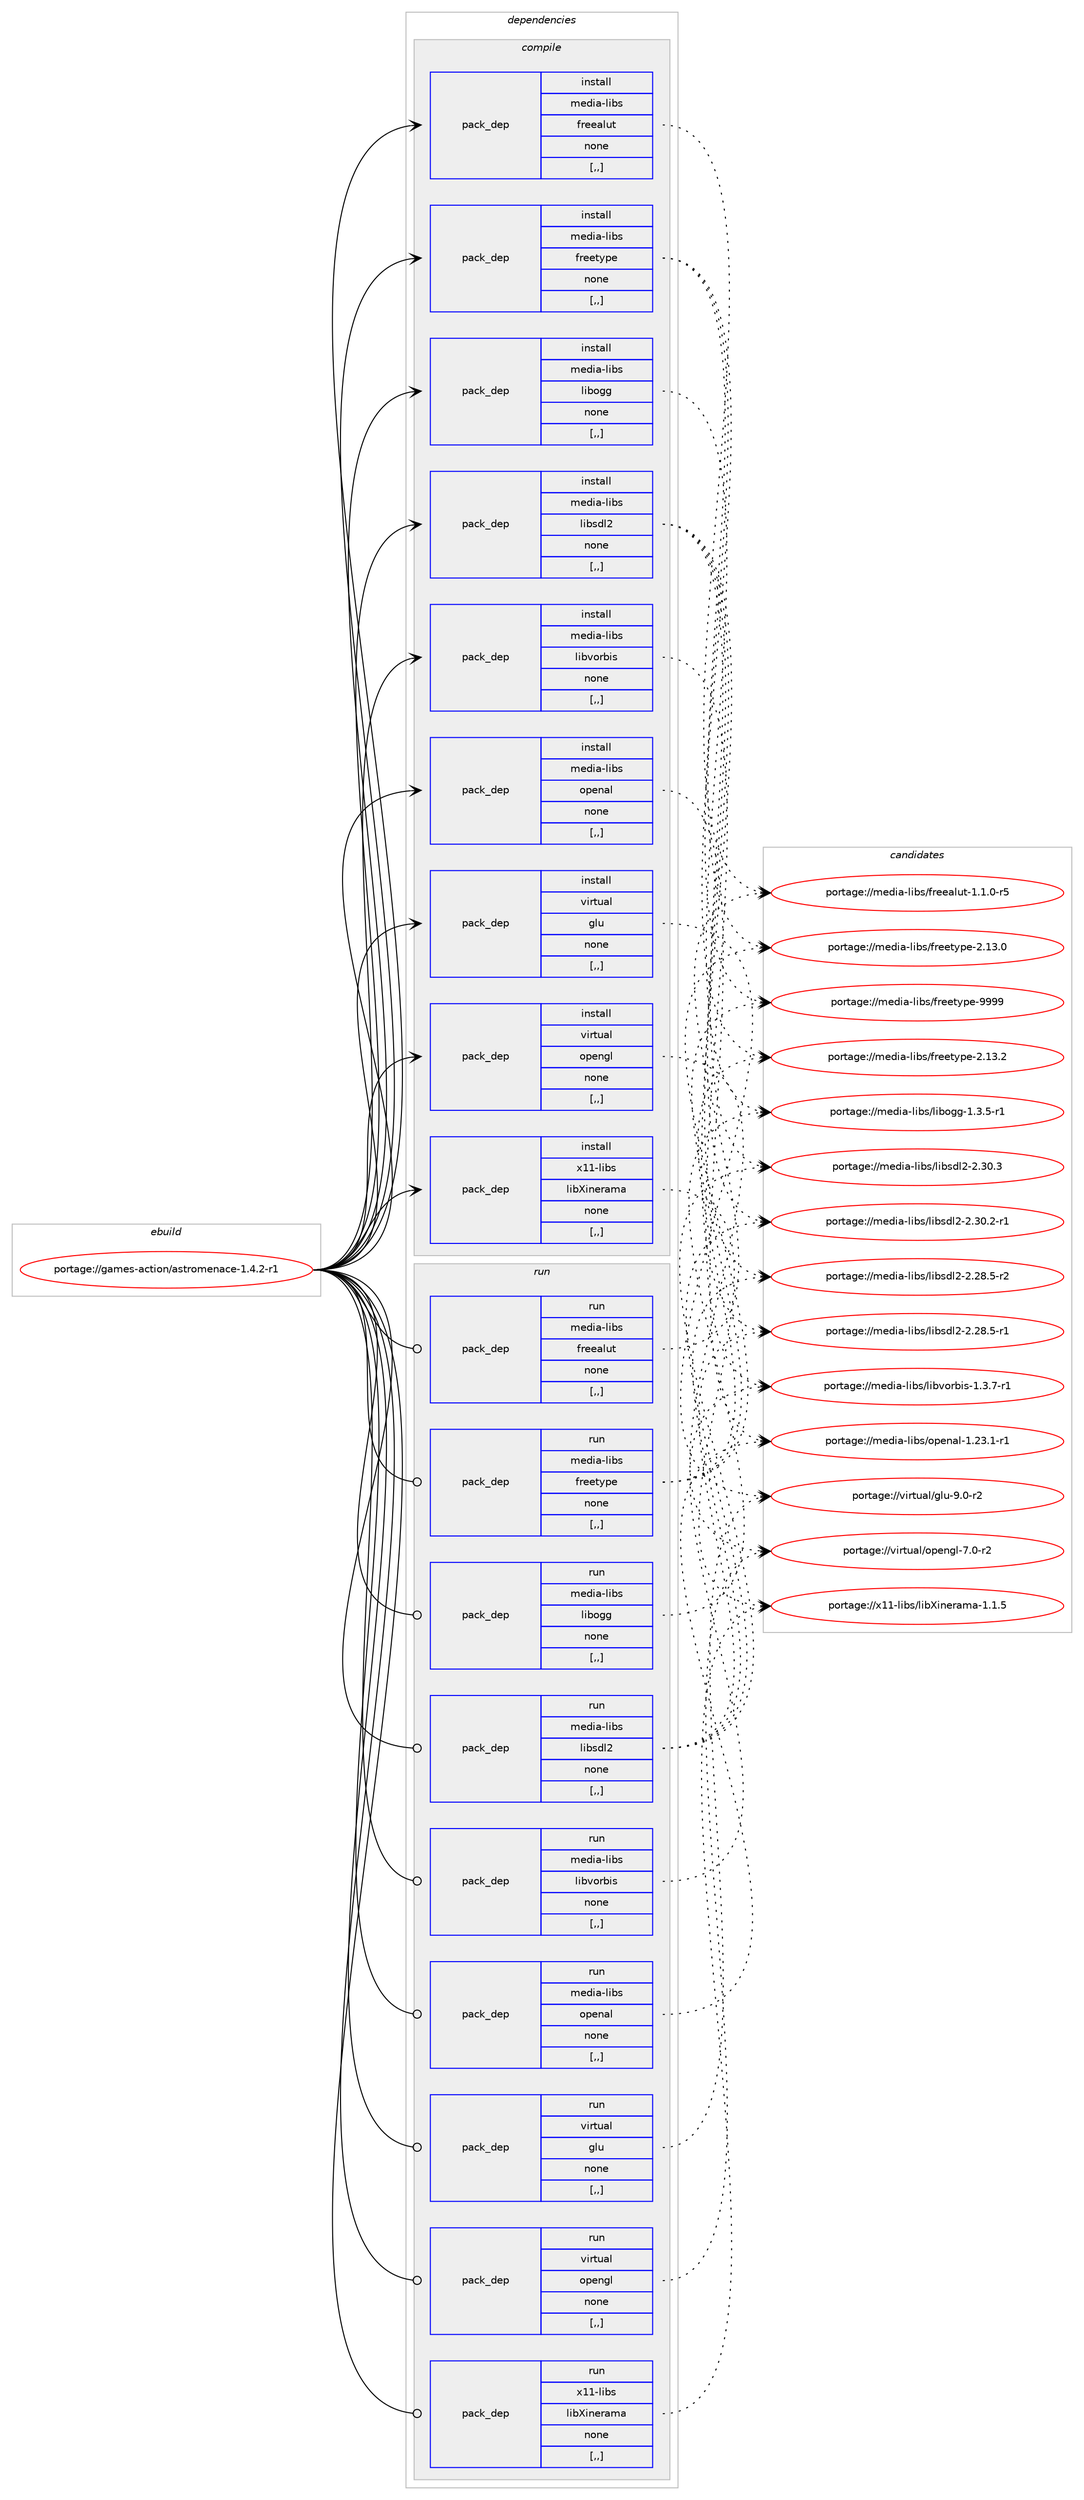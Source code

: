 digraph prolog {

# *************
# Graph options
# *************

newrank=true;
concentrate=true;
compound=true;
graph [rankdir=LR,fontname=Helvetica,fontsize=10,ranksep=1.5];#, ranksep=2.5, nodesep=0.2];
edge  [arrowhead=vee];
node  [fontname=Helvetica,fontsize=10];

# **********
# The ebuild
# **********

subgraph cluster_leftcol {
color=gray;
label=<<i>ebuild</i>>;
id [label="portage://games-action/astromenace-1.4.2-r1", color=red, width=4, href="../games-action/astromenace-1.4.2-r1.svg"];
}

# ****************
# The dependencies
# ****************

subgraph cluster_midcol {
color=gray;
label=<<i>dependencies</i>>;
subgraph cluster_compile {
fillcolor="#eeeeee";
style=filled;
label=<<i>compile</i>>;
subgraph pack159040 {
dependency223233 [label=<<TABLE BORDER="0" CELLBORDER="1" CELLSPACING="0" CELLPADDING="4" WIDTH="220"><TR><TD ROWSPAN="6" CELLPADDING="30">pack_dep</TD></TR><TR><TD WIDTH="110">install</TD></TR><TR><TD>media-libs</TD></TR><TR><TD>freealut</TD></TR><TR><TD>none</TD></TR><TR><TD>[,,]</TD></TR></TABLE>>, shape=none, color=blue];
}
id:e -> dependency223233:w [weight=20,style="solid",arrowhead="vee"];
subgraph pack159041 {
dependency223234 [label=<<TABLE BORDER="0" CELLBORDER="1" CELLSPACING="0" CELLPADDING="4" WIDTH="220"><TR><TD ROWSPAN="6" CELLPADDING="30">pack_dep</TD></TR><TR><TD WIDTH="110">install</TD></TR><TR><TD>media-libs</TD></TR><TR><TD>freetype</TD></TR><TR><TD>none</TD></TR><TR><TD>[,,]</TD></TR></TABLE>>, shape=none, color=blue];
}
id:e -> dependency223234:w [weight=20,style="solid",arrowhead="vee"];
subgraph pack159042 {
dependency223235 [label=<<TABLE BORDER="0" CELLBORDER="1" CELLSPACING="0" CELLPADDING="4" WIDTH="220"><TR><TD ROWSPAN="6" CELLPADDING="30">pack_dep</TD></TR><TR><TD WIDTH="110">install</TD></TR><TR><TD>media-libs</TD></TR><TR><TD>libogg</TD></TR><TR><TD>none</TD></TR><TR><TD>[,,]</TD></TR></TABLE>>, shape=none, color=blue];
}
id:e -> dependency223235:w [weight=20,style="solid",arrowhead="vee"];
subgraph pack159043 {
dependency223236 [label=<<TABLE BORDER="0" CELLBORDER="1" CELLSPACING="0" CELLPADDING="4" WIDTH="220"><TR><TD ROWSPAN="6" CELLPADDING="30">pack_dep</TD></TR><TR><TD WIDTH="110">install</TD></TR><TR><TD>media-libs</TD></TR><TR><TD>libsdl2</TD></TR><TR><TD>none</TD></TR><TR><TD>[,,]</TD></TR></TABLE>>, shape=none, color=blue];
}
id:e -> dependency223236:w [weight=20,style="solid",arrowhead="vee"];
subgraph pack159044 {
dependency223237 [label=<<TABLE BORDER="0" CELLBORDER="1" CELLSPACING="0" CELLPADDING="4" WIDTH="220"><TR><TD ROWSPAN="6" CELLPADDING="30">pack_dep</TD></TR><TR><TD WIDTH="110">install</TD></TR><TR><TD>media-libs</TD></TR><TR><TD>libvorbis</TD></TR><TR><TD>none</TD></TR><TR><TD>[,,]</TD></TR></TABLE>>, shape=none, color=blue];
}
id:e -> dependency223237:w [weight=20,style="solid",arrowhead="vee"];
subgraph pack159045 {
dependency223238 [label=<<TABLE BORDER="0" CELLBORDER="1" CELLSPACING="0" CELLPADDING="4" WIDTH="220"><TR><TD ROWSPAN="6" CELLPADDING="30">pack_dep</TD></TR><TR><TD WIDTH="110">install</TD></TR><TR><TD>media-libs</TD></TR><TR><TD>openal</TD></TR><TR><TD>none</TD></TR><TR><TD>[,,]</TD></TR></TABLE>>, shape=none, color=blue];
}
id:e -> dependency223238:w [weight=20,style="solid",arrowhead="vee"];
subgraph pack159046 {
dependency223239 [label=<<TABLE BORDER="0" CELLBORDER="1" CELLSPACING="0" CELLPADDING="4" WIDTH="220"><TR><TD ROWSPAN="6" CELLPADDING="30">pack_dep</TD></TR><TR><TD WIDTH="110">install</TD></TR><TR><TD>virtual</TD></TR><TR><TD>glu</TD></TR><TR><TD>none</TD></TR><TR><TD>[,,]</TD></TR></TABLE>>, shape=none, color=blue];
}
id:e -> dependency223239:w [weight=20,style="solid",arrowhead="vee"];
subgraph pack159047 {
dependency223240 [label=<<TABLE BORDER="0" CELLBORDER="1" CELLSPACING="0" CELLPADDING="4" WIDTH="220"><TR><TD ROWSPAN="6" CELLPADDING="30">pack_dep</TD></TR><TR><TD WIDTH="110">install</TD></TR><TR><TD>virtual</TD></TR><TR><TD>opengl</TD></TR><TR><TD>none</TD></TR><TR><TD>[,,]</TD></TR></TABLE>>, shape=none, color=blue];
}
id:e -> dependency223240:w [weight=20,style="solid",arrowhead="vee"];
subgraph pack159048 {
dependency223241 [label=<<TABLE BORDER="0" CELLBORDER="1" CELLSPACING="0" CELLPADDING="4" WIDTH="220"><TR><TD ROWSPAN="6" CELLPADDING="30">pack_dep</TD></TR><TR><TD WIDTH="110">install</TD></TR><TR><TD>x11-libs</TD></TR><TR><TD>libXinerama</TD></TR><TR><TD>none</TD></TR><TR><TD>[,,]</TD></TR></TABLE>>, shape=none, color=blue];
}
id:e -> dependency223241:w [weight=20,style="solid",arrowhead="vee"];
}
subgraph cluster_compileandrun {
fillcolor="#eeeeee";
style=filled;
label=<<i>compile and run</i>>;
}
subgraph cluster_run {
fillcolor="#eeeeee";
style=filled;
label=<<i>run</i>>;
subgraph pack159049 {
dependency223242 [label=<<TABLE BORDER="0" CELLBORDER="1" CELLSPACING="0" CELLPADDING="4" WIDTH="220"><TR><TD ROWSPAN="6" CELLPADDING="30">pack_dep</TD></TR><TR><TD WIDTH="110">run</TD></TR><TR><TD>media-libs</TD></TR><TR><TD>freealut</TD></TR><TR><TD>none</TD></TR><TR><TD>[,,]</TD></TR></TABLE>>, shape=none, color=blue];
}
id:e -> dependency223242:w [weight=20,style="solid",arrowhead="odot"];
subgraph pack159050 {
dependency223243 [label=<<TABLE BORDER="0" CELLBORDER="1" CELLSPACING="0" CELLPADDING="4" WIDTH="220"><TR><TD ROWSPAN="6" CELLPADDING="30">pack_dep</TD></TR><TR><TD WIDTH="110">run</TD></TR><TR><TD>media-libs</TD></TR><TR><TD>freetype</TD></TR><TR><TD>none</TD></TR><TR><TD>[,,]</TD></TR></TABLE>>, shape=none, color=blue];
}
id:e -> dependency223243:w [weight=20,style="solid",arrowhead="odot"];
subgraph pack159051 {
dependency223244 [label=<<TABLE BORDER="0" CELLBORDER="1" CELLSPACING="0" CELLPADDING="4" WIDTH="220"><TR><TD ROWSPAN="6" CELLPADDING="30">pack_dep</TD></TR><TR><TD WIDTH="110">run</TD></TR><TR><TD>media-libs</TD></TR><TR><TD>libogg</TD></TR><TR><TD>none</TD></TR><TR><TD>[,,]</TD></TR></TABLE>>, shape=none, color=blue];
}
id:e -> dependency223244:w [weight=20,style="solid",arrowhead="odot"];
subgraph pack159052 {
dependency223245 [label=<<TABLE BORDER="0" CELLBORDER="1" CELLSPACING="0" CELLPADDING="4" WIDTH="220"><TR><TD ROWSPAN="6" CELLPADDING="30">pack_dep</TD></TR><TR><TD WIDTH="110">run</TD></TR><TR><TD>media-libs</TD></TR><TR><TD>libsdl2</TD></TR><TR><TD>none</TD></TR><TR><TD>[,,]</TD></TR></TABLE>>, shape=none, color=blue];
}
id:e -> dependency223245:w [weight=20,style="solid",arrowhead="odot"];
subgraph pack159053 {
dependency223246 [label=<<TABLE BORDER="0" CELLBORDER="1" CELLSPACING="0" CELLPADDING="4" WIDTH="220"><TR><TD ROWSPAN="6" CELLPADDING="30">pack_dep</TD></TR><TR><TD WIDTH="110">run</TD></TR><TR><TD>media-libs</TD></TR><TR><TD>libvorbis</TD></TR><TR><TD>none</TD></TR><TR><TD>[,,]</TD></TR></TABLE>>, shape=none, color=blue];
}
id:e -> dependency223246:w [weight=20,style="solid",arrowhead="odot"];
subgraph pack159054 {
dependency223247 [label=<<TABLE BORDER="0" CELLBORDER="1" CELLSPACING="0" CELLPADDING="4" WIDTH="220"><TR><TD ROWSPAN="6" CELLPADDING="30">pack_dep</TD></TR><TR><TD WIDTH="110">run</TD></TR><TR><TD>media-libs</TD></TR><TR><TD>openal</TD></TR><TR><TD>none</TD></TR><TR><TD>[,,]</TD></TR></TABLE>>, shape=none, color=blue];
}
id:e -> dependency223247:w [weight=20,style="solid",arrowhead="odot"];
subgraph pack159055 {
dependency223248 [label=<<TABLE BORDER="0" CELLBORDER="1" CELLSPACING="0" CELLPADDING="4" WIDTH="220"><TR><TD ROWSPAN="6" CELLPADDING="30">pack_dep</TD></TR><TR><TD WIDTH="110">run</TD></TR><TR><TD>virtual</TD></TR><TR><TD>glu</TD></TR><TR><TD>none</TD></TR><TR><TD>[,,]</TD></TR></TABLE>>, shape=none, color=blue];
}
id:e -> dependency223248:w [weight=20,style="solid",arrowhead="odot"];
subgraph pack159056 {
dependency223249 [label=<<TABLE BORDER="0" CELLBORDER="1" CELLSPACING="0" CELLPADDING="4" WIDTH="220"><TR><TD ROWSPAN="6" CELLPADDING="30">pack_dep</TD></TR><TR><TD WIDTH="110">run</TD></TR><TR><TD>virtual</TD></TR><TR><TD>opengl</TD></TR><TR><TD>none</TD></TR><TR><TD>[,,]</TD></TR></TABLE>>, shape=none, color=blue];
}
id:e -> dependency223249:w [weight=20,style="solid",arrowhead="odot"];
subgraph pack159057 {
dependency223250 [label=<<TABLE BORDER="0" CELLBORDER="1" CELLSPACING="0" CELLPADDING="4" WIDTH="220"><TR><TD ROWSPAN="6" CELLPADDING="30">pack_dep</TD></TR><TR><TD WIDTH="110">run</TD></TR><TR><TD>x11-libs</TD></TR><TR><TD>libXinerama</TD></TR><TR><TD>none</TD></TR><TR><TD>[,,]</TD></TR></TABLE>>, shape=none, color=blue];
}
id:e -> dependency223250:w [weight=20,style="solid",arrowhead="odot"];
}
}

# **************
# The candidates
# **************

subgraph cluster_choices {
rank=same;
color=gray;
label=<<i>candidates</i>>;

subgraph choice159040 {
color=black;
nodesep=1;
choice10910110010597451081059811547102114101101971081171164549464946484511453 [label="portage://media-libs/freealut-1.1.0-r5", color=red, width=4,href="../media-libs/freealut-1.1.0-r5.svg"];
dependency223233:e -> choice10910110010597451081059811547102114101101971081171164549464946484511453:w [style=dotted,weight="100"];
}
subgraph choice159041 {
color=black;
nodesep=1;
choice109101100105974510810598115471021141011011161211121014557575757 [label="portage://media-libs/freetype-9999", color=red, width=4,href="../media-libs/freetype-9999.svg"];
choice1091011001059745108105981154710211410110111612111210145504649514650 [label="portage://media-libs/freetype-2.13.2", color=red, width=4,href="../media-libs/freetype-2.13.2.svg"];
choice1091011001059745108105981154710211410110111612111210145504649514648 [label="portage://media-libs/freetype-2.13.0", color=red, width=4,href="../media-libs/freetype-2.13.0.svg"];
dependency223234:e -> choice109101100105974510810598115471021141011011161211121014557575757:w [style=dotted,weight="100"];
dependency223234:e -> choice1091011001059745108105981154710211410110111612111210145504649514650:w [style=dotted,weight="100"];
dependency223234:e -> choice1091011001059745108105981154710211410110111612111210145504649514648:w [style=dotted,weight="100"];
}
subgraph choice159042 {
color=black;
nodesep=1;
choice10910110010597451081059811547108105981111031034549465146534511449 [label="portage://media-libs/libogg-1.3.5-r1", color=red, width=4,href="../media-libs/libogg-1.3.5-r1.svg"];
dependency223235:e -> choice10910110010597451081059811547108105981111031034549465146534511449:w [style=dotted,weight="100"];
}
subgraph choice159043 {
color=black;
nodesep=1;
choice10910110010597451081059811547108105981151001085045504651484651 [label="portage://media-libs/libsdl2-2.30.3", color=red, width=4,href="../media-libs/libsdl2-2.30.3.svg"];
choice109101100105974510810598115471081059811510010850455046514846504511449 [label="portage://media-libs/libsdl2-2.30.2-r1", color=red, width=4,href="../media-libs/libsdl2-2.30.2-r1.svg"];
choice109101100105974510810598115471081059811510010850455046505646534511450 [label="portage://media-libs/libsdl2-2.28.5-r2", color=red, width=4,href="../media-libs/libsdl2-2.28.5-r2.svg"];
choice109101100105974510810598115471081059811510010850455046505646534511449 [label="portage://media-libs/libsdl2-2.28.5-r1", color=red, width=4,href="../media-libs/libsdl2-2.28.5-r1.svg"];
dependency223236:e -> choice10910110010597451081059811547108105981151001085045504651484651:w [style=dotted,weight="100"];
dependency223236:e -> choice109101100105974510810598115471081059811510010850455046514846504511449:w [style=dotted,weight="100"];
dependency223236:e -> choice109101100105974510810598115471081059811510010850455046505646534511450:w [style=dotted,weight="100"];
dependency223236:e -> choice109101100105974510810598115471081059811510010850455046505646534511449:w [style=dotted,weight="100"];
}
subgraph choice159044 {
color=black;
nodesep=1;
choice1091011001059745108105981154710810598118111114981051154549465146554511449 [label="portage://media-libs/libvorbis-1.3.7-r1", color=red, width=4,href="../media-libs/libvorbis-1.3.7-r1.svg"];
dependency223237:e -> choice1091011001059745108105981154710810598118111114981051154549465146554511449:w [style=dotted,weight="100"];
}
subgraph choice159045 {
color=black;
nodesep=1;
choice1091011001059745108105981154711111210111097108454946505146494511449 [label="portage://media-libs/openal-1.23.1-r1", color=red, width=4,href="../media-libs/openal-1.23.1-r1.svg"];
dependency223238:e -> choice1091011001059745108105981154711111210111097108454946505146494511449:w [style=dotted,weight="100"];
}
subgraph choice159046 {
color=black;
nodesep=1;
choice1181051141161179710847103108117455746484511450 [label="portage://virtual/glu-9.0-r2", color=red, width=4,href="../virtual/glu-9.0-r2.svg"];
dependency223239:e -> choice1181051141161179710847103108117455746484511450:w [style=dotted,weight="100"];
}
subgraph choice159047 {
color=black;
nodesep=1;
choice1181051141161179710847111112101110103108455546484511450 [label="portage://virtual/opengl-7.0-r2", color=red, width=4,href="../virtual/opengl-7.0-r2.svg"];
dependency223240:e -> choice1181051141161179710847111112101110103108455546484511450:w [style=dotted,weight="100"];
}
subgraph choice159048 {
color=black;
nodesep=1;
choice120494945108105981154710810598881051101011149710997454946494653 [label="portage://x11-libs/libXinerama-1.1.5", color=red, width=4,href="../x11-libs/libXinerama-1.1.5.svg"];
dependency223241:e -> choice120494945108105981154710810598881051101011149710997454946494653:w [style=dotted,weight="100"];
}
subgraph choice159049 {
color=black;
nodesep=1;
choice10910110010597451081059811547102114101101971081171164549464946484511453 [label="portage://media-libs/freealut-1.1.0-r5", color=red, width=4,href="../media-libs/freealut-1.1.0-r5.svg"];
dependency223242:e -> choice10910110010597451081059811547102114101101971081171164549464946484511453:w [style=dotted,weight="100"];
}
subgraph choice159050 {
color=black;
nodesep=1;
choice109101100105974510810598115471021141011011161211121014557575757 [label="portage://media-libs/freetype-9999", color=red, width=4,href="../media-libs/freetype-9999.svg"];
choice1091011001059745108105981154710211410110111612111210145504649514650 [label="portage://media-libs/freetype-2.13.2", color=red, width=4,href="../media-libs/freetype-2.13.2.svg"];
choice1091011001059745108105981154710211410110111612111210145504649514648 [label="portage://media-libs/freetype-2.13.0", color=red, width=4,href="../media-libs/freetype-2.13.0.svg"];
dependency223243:e -> choice109101100105974510810598115471021141011011161211121014557575757:w [style=dotted,weight="100"];
dependency223243:e -> choice1091011001059745108105981154710211410110111612111210145504649514650:w [style=dotted,weight="100"];
dependency223243:e -> choice1091011001059745108105981154710211410110111612111210145504649514648:w [style=dotted,weight="100"];
}
subgraph choice159051 {
color=black;
nodesep=1;
choice10910110010597451081059811547108105981111031034549465146534511449 [label="portage://media-libs/libogg-1.3.5-r1", color=red, width=4,href="../media-libs/libogg-1.3.5-r1.svg"];
dependency223244:e -> choice10910110010597451081059811547108105981111031034549465146534511449:w [style=dotted,weight="100"];
}
subgraph choice159052 {
color=black;
nodesep=1;
choice10910110010597451081059811547108105981151001085045504651484651 [label="portage://media-libs/libsdl2-2.30.3", color=red, width=4,href="../media-libs/libsdl2-2.30.3.svg"];
choice109101100105974510810598115471081059811510010850455046514846504511449 [label="portage://media-libs/libsdl2-2.30.2-r1", color=red, width=4,href="../media-libs/libsdl2-2.30.2-r1.svg"];
choice109101100105974510810598115471081059811510010850455046505646534511450 [label="portage://media-libs/libsdl2-2.28.5-r2", color=red, width=4,href="../media-libs/libsdl2-2.28.5-r2.svg"];
choice109101100105974510810598115471081059811510010850455046505646534511449 [label="portage://media-libs/libsdl2-2.28.5-r1", color=red, width=4,href="../media-libs/libsdl2-2.28.5-r1.svg"];
dependency223245:e -> choice10910110010597451081059811547108105981151001085045504651484651:w [style=dotted,weight="100"];
dependency223245:e -> choice109101100105974510810598115471081059811510010850455046514846504511449:w [style=dotted,weight="100"];
dependency223245:e -> choice109101100105974510810598115471081059811510010850455046505646534511450:w [style=dotted,weight="100"];
dependency223245:e -> choice109101100105974510810598115471081059811510010850455046505646534511449:w [style=dotted,weight="100"];
}
subgraph choice159053 {
color=black;
nodesep=1;
choice1091011001059745108105981154710810598118111114981051154549465146554511449 [label="portage://media-libs/libvorbis-1.3.7-r1", color=red, width=4,href="../media-libs/libvorbis-1.3.7-r1.svg"];
dependency223246:e -> choice1091011001059745108105981154710810598118111114981051154549465146554511449:w [style=dotted,weight="100"];
}
subgraph choice159054 {
color=black;
nodesep=1;
choice1091011001059745108105981154711111210111097108454946505146494511449 [label="portage://media-libs/openal-1.23.1-r1", color=red, width=4,href="../media-libs/openal-1.23.1-r1.svg"];
dependency223247:e -> choice1091011001059745108105981154711111210111097108454946505146494511449:w [style=dotted,weight="100"];
}
subgraph choice159055 {
color=black;
nodesep=1;
choice1181051141161179710847103108117455746484511450 [label="portage://virtual/glu-9.0-r2", color=red, width=4,href="../virtual/glu-9.0-r2.svg"];
dependency223248:e -> choice1181051141161179710847103108117455746484511450:w [style=dotted,weight="100"];
}
subgraph choice159056 {
color=black;
nodesep=1;
choice1181051141161179710847111112101110103108455546484511450 [label="portage://virtual/opengl-7.0-r2", color=red, width=4,href="../virtual/opengl-7.0-r2.svg"];
dependency223249:e -> choice1181051141161179710847111112101110103108455546484511450:w [style=dotted,weight="100"];
}
subgraph choice159057 {
color=black;
nodesep=1;
choice120494945108105981154710810598881051101011149710997454946494653 [label="portage://x11-libs/libXinerama-1.1.5", color=red, width=4,href="../x11-libs/libXinerama-1.1.5.svg"];
dependency223250:e -> choice120494945108105981154710810598881051101011149710997454946494653:w [style=dotted,weight="100"];
}
}

}
